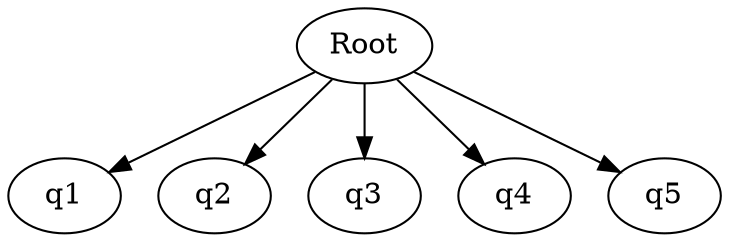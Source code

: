 strict digraph {
	q1 [label=q1]
	Root -> q1 [contraint=true]
	Root -> q2 [contraint=true]
	Root -> q3 [contraint=true]
	Root -> q4 [contraint=true]
	Root -> q5 [contraint=true]
	q2 [label=q2]
	Root -> q1 [contraint=true]
	Root -> q2 [contraint=true]
	Root -> q3 [contraint=true]
	Root -> q4 [contraint=true]
	Root -> q5 [contraint=true]
	q3 [label=q3]
	Root -> q1 [contraint=true]
	Root -> q2 [contraint=true]
	Root -> q3 [contraint=true]
	Root -> q4 [contraint=true]
	Root -> q5 [contraint=true]
	q4 [label=q4]
	Root -> q1 [contraint=true]
	Root -> q2 [contraint=true]
	Root -> q3 [contraint=true]
	Root -> q4 [contraint=true]
	Root -> q5 [contraint=true]
	q5 [label=q5]
	Root -> q1 [contraint=true]
	Root -> q2 [contraint=true]
	Root -> q3 [contraint=true]
	Root -> q4 [contraint=true]
	Root -> q5 [contraint=true]
}
